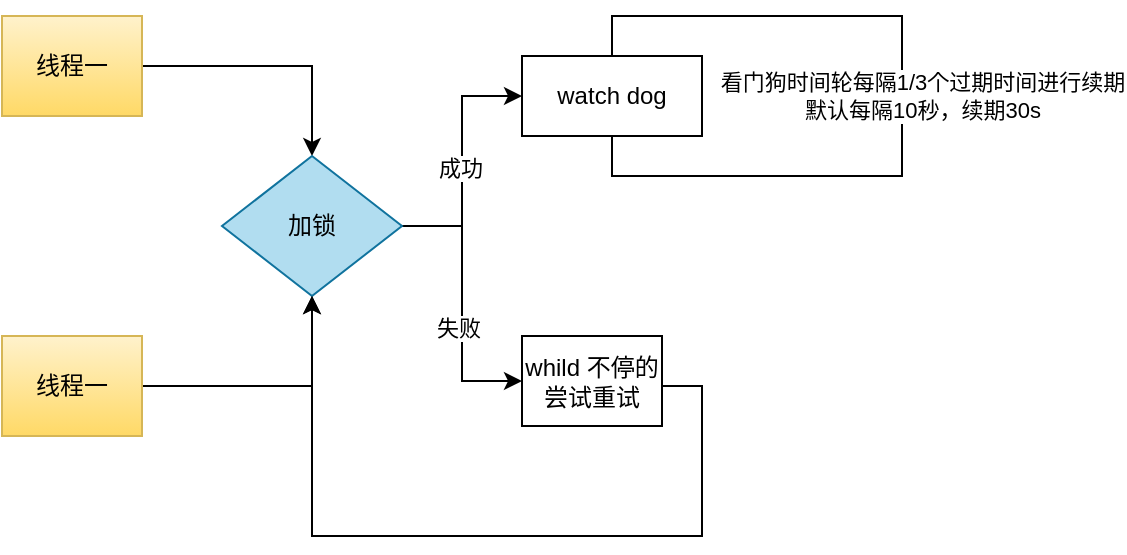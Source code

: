 <mxfile version="22.1.5" type="github">
  <diagram name="第 1 页" id="iQ_usFgtPqKP_RYvm1IJ">
    <mxGraphModel dx="1221" dy="630" grid="1" gridSize="10" guides="1" tooltips="1" connect="1" arrows="1" fold="1" page="1" pageScale="1" pageWidth="827" pageHeight="1169" math="0" shadow="0">
      <root>
        <mxCell id="0" />
        <mxCell id="1" parent="0" />
        <mxCell id="Ut30w5_9yVYEiOyrPQ8h-3" style="edgeStyle=orthogonalEdgeStyle;rounded=0;orthogonalLoop=1;jettySize=auto;html=1;entryX=0.5;entryY=0;entryDx=0;entryDy=0;" edge="1" parent="1" source="Ut30w5_9yVYEiOyrPQ8h-1" target="Ut30w5_9yVYEiOyrPQ8h-2">
          <mxGeometry relative="1" as="geometry" />
        </mxCell>
        <mxCell id="Ut30w5_9yVYEiOyrPQ8h-1" value="线程一" style="rounded=0;whiteSpace=wrap;html=1;fillColor=#fff2cc;strokeColor=#d6b656;gradientColor=#ffd966;" vertex="1" parent="1">
          <mxGeometry x="200" y="120" width="70" height="50" as="geometry" />
        </mxCell>
        <mxCell id="Ut30w5_9yVYEiOyrPQ8h-9" style="edgeStyle=orthogonalEdgeStyle;rounded=0;orthogonalLoop=1;jettySize=auto;html=1;entryX=0;entryY=0.5;entryDx=0;entryDy=0;" edge="1" parent="1" source="Ut30w5_9yVYEiOyrPQ8h-2" target="Ut30w5_9yVYEiOyrPQ8h-13">
          <mxGeometry relative="1" as="geometry">
            <mxPoint x="470" y="155" as="targetPoint" />
          </mxGeometry>
        </mxCell>
        <mxCell id="Ut30w5_9yVYEiOyrPQ8h-10" value="成功" style="edgeLabel;html=1;align=center;verticalAlign=middle;resizable=0;points=[];" vertex="1" connectable="0" parent="Ut30w5_9yVYEiOyrPQ8h-9">
          <mxGeometry x="-0.052" y="1" relative="1" as="geometry">
            <mxPoint as="offset" />
          </mxGeometry>
        </mxCell>
        <mxCell id="Ut30w5_9yVYEiOyrPQ8h-16" style="edgeStyle=orthogonalEdgeStyle;rounded=0;orthogonalLoop=1;jettySize=auto;html=1;entryX=0;entryY=0.5;entryDx=0;entryDy=0;" edge="1" parent="1" source="Ut30w5_9yVYEiOyrPQ8h-2" target="Ut30w5_9yVYEiOyrPQ8h-17">
          <mxGeometry relative="1" as="geometry">
            <mxPoint x="430" y="310" as="targetPoint" />
          </mxGeometry>
        </mxCell>
        <mxCell id="Ut30w5_9yVYEiOyrPQ8h-18" value="失败" style="edgeLabel;html=1;align=center;verticalAlign=middle;resizable=0;points=[];" vertex="1" connectable="0" parent="Ut30w5_9yVYEiOyrPQ8h-16">
          <mxGeometry x="0.172" y="-2" relative="1" as="geometry">
            <mxPoint as="offset" />
          </mxGeometry>
        </mxCell>
        <mxCell id="Ut30w5_9yVYEiOyrPQ8h-2" value="加锁" style="rhombus;whiteSpace=wrap;html=1;fillColor=#b1ddf0;strokeColor=#10739e;" vertex="1" parent="1">
          <mxGeometry x="310" y="190" width="90" height="70" as="geometry" />
        </mxCell>
        <mxCell id="Ut30w5_9yVYEiOyrPQ8h-5" style="edgeStyle=orthogonalEdgeStyle;rounded=0;orthogonalLoop=1;jettySize=auto;html=1;entryX=0.5;entryY=1;entryDx=0;entryDy=0;" edge="1" parent="1" source="Ut30w5_9yVYEiOyrPQ8h-4" target="Ut30w5_9yVYEiOyrPQ8h-2">
          <mxGeometry relative="1" as="geometry" />
        </mxCell>
        <mxCell id="Ut30w5_9yVYEiOyrPQ8h-4" value="线程一" style="rounded=0;whiteSpace=wrap;html=1;fillColor=#fff2cc;strokeColor=#d6b656;gradientColor=#ffd966;" vertex="1" parent="1">
          <mxGeometry x="200" y="280" width="70" height="50" as="geometry" />
        </mxCell>
        <mxCell id="Ut30w5_9yVYEiOyrPQ8h-21" style="edgeStyle=orthogonalEdgeStyle;rounded=0;orthogonalLoop=1;jettySize=auto;html=1;entryX=0.5;entryY=0;entryDx=0;entryDy=0;" edge="1" parent="1" source="Ut30w5_9yVYEiOyrPQ8h-13" target="Ut30w5_9yVYEiOyrPQ8h-13">
          <mxGeometry relative="1" as="geometry">
            <mxPoint x="570" y="90" as="targetPoint" />
            <Array as="points">
              <mxPoint x="505" y="120" />
              <mxPoint x="650" y="120" />
              <mxPoint x="650" y="200" />
              <mxPoint x="505" y="200" />
            </Array>
          </mxGeometry>
        </mxCell>
        <mxCell id="Ut30w5_9yVYEiOyrPQ8h-23" value="看门狗时间轮每隔1/3个过期时间进行续期&lt;br&gt;默认每隔10秒，续期30s" style="edgeLabel;html=1;align=center;verticalAlign=middle;resizable=0;points=[];" vertex="1" connectable="0" parent="Ut30w5_9yVYEiOyrPQ8h-21">
          <mxGeometry x="-0.126" y="4" relative="1" as="geometry">
            <mxPoint x="6" y="8" as="offset" />
          </mxGeometry>
        </mxCell>
        <mxCell id="Ut30w5_9yVYEiOyrPQ8h-13" value="watch dog" style="rounded=0;whiteSpace=wrap;html=1;" vertex="1" parent="1">
          <mxGeometry x="460" y="140" width="90" height="40" as="geometry" />
        </mxCell>
        <mxCell id="Ut30w5_9yVYEiOyrPQ8h-20" style="edgeStyle=orthogonalEdgeStyle;rounded=0;orthogonalLoop=1;jettySize=auto;html=1;entryX=0.5;entryY=1;entryDx=0;entryDy=0;" edge="1" parent="1" source="Ut30w5_9yVYEiOyrPQ8h-17" target="Ut30w5_9yVYEiOyrPQ8h-2">
          <mxGeometry relative="1" as="geometry">
            <Array as="points">
              <mxPoint x="550" y="305" />
              <mxPoint x="550" y="380" />
              <mxPoint x="355" y="380" />
            </Array>
          </mxGeometry>
        </mxCell>
        <mxCell id="Ut30w5_9yVYEiOyrPQ8h-17" value="whild 不停的尝试重试" style="rounded=0;whiteSpace=wrap;html=1;" vertex="1" parent="1">
          <mxGeometry x="460" y="280" width="70" height="45" as="geometry" />
        </mxCell>
      </root>
    </mxGraphModel>
  </diagram>
</mxfile>
